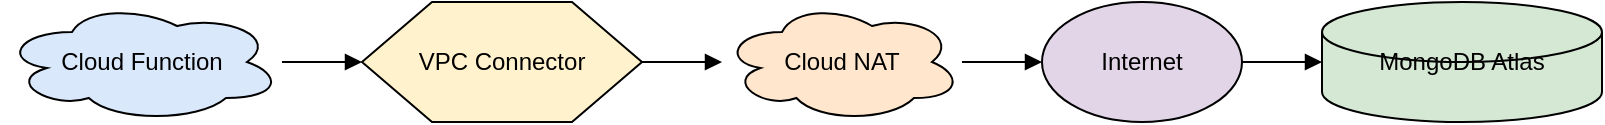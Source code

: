 <mxfile>
  <diagram name="Cloud Function to MongoDB Atlas" id="diagram1">
    <mxGraphModel dx="1050" dy="560" grid="1" gridSize="10" guides="1" tooltips="1" connect="1" arrows="1" fold="1" page="1" pageScale="1" pageWidth="827" pageHeight="1169">
      <root>
        <mxCell id="0"/>
        <mxCell id="1" parent="0"/>
        
        <!-- Cloud Function -->
        <mxCell id="2" value="Cloud Function" style="shape=cloud;whiteSpace=wrap;html=1;fillColor=#DAE8FC;" vertex="1" parent="1">
          <mxGeometry x="100" y="120" width="140" height="60" as="geometry"/>
        </mxCell>

        <!-- VPC Connector -->
        <mxCell id="3" value="VPC Connector" style="shape=hexagon;whiteSpace=wrap;html=1;fillColor=#FFF2CC;" vertex="1" parent="1">
          <mxGeometry x="280" y="120" width="140" height="60" as="geometry"/>
        </mxCell>

        <!-- Cloud NAT -->
        <mxCell id="4" value="Cloud NAT" style="shape=cloud;whiteSpace=wrap;html=1;fillColor=#FFE6CC;" vertex="1" parent="1">
          <mxGeometry x="460" y="120" width="120" height="60" as="geometry"/>
        </mxCell>

        <!-- Internet -->
        <mxCell id="5" value="Internet" style="shape=ellipse;whiteSpace=wrap;html=1;fillColor=#E1D5E7;" vertex="1" parent="1">
          <mxGeometry x="620" y="120" width="100" height="60" as="geometry"/>
        </mxCell>

        <!-- MongoDB Atlas -->
        <mxCell id="6" value="MongoDB Atlas" style="shape=cylinder3;whiteSpace=wrap;html=1;fillColor=#D5E8D4;" vertex="1" parent="1">
          <mxGeometry x="760" y="120" width="140" height="60" as="geometry"/>
        </mxCell>

        <!-- Arrows -->
        <mxCell id="7" style="endArrow=block;html=1;" edge="1" parent="1" source="2" target="3">
          <mxGeometry relative="1" as="geometry"/>
        </mxCell>

        <mxCell id="8" style="endArrow=block;html=1;" edge="1" parent="1" source="3" target="4">
          <mxGeometry relative="1" as="geometry"/>
        </mxCell>

        <mxCell id="9" style="endArrow=block;html=1;" edge="1" parent="1" source="4" target="5">
          <mxGeometry relative="1" as="geometry"/>
        </mxCell>

        <mxCell id="10" style="endArrow=block;html=1;" edge="1" parent="1" source="5" target="6">
          <mxGeometry relative="1" as="geometry"/>
        </mxCell>
      </root>
    </mxGraphModel>
  </diagram>
</mxfile>